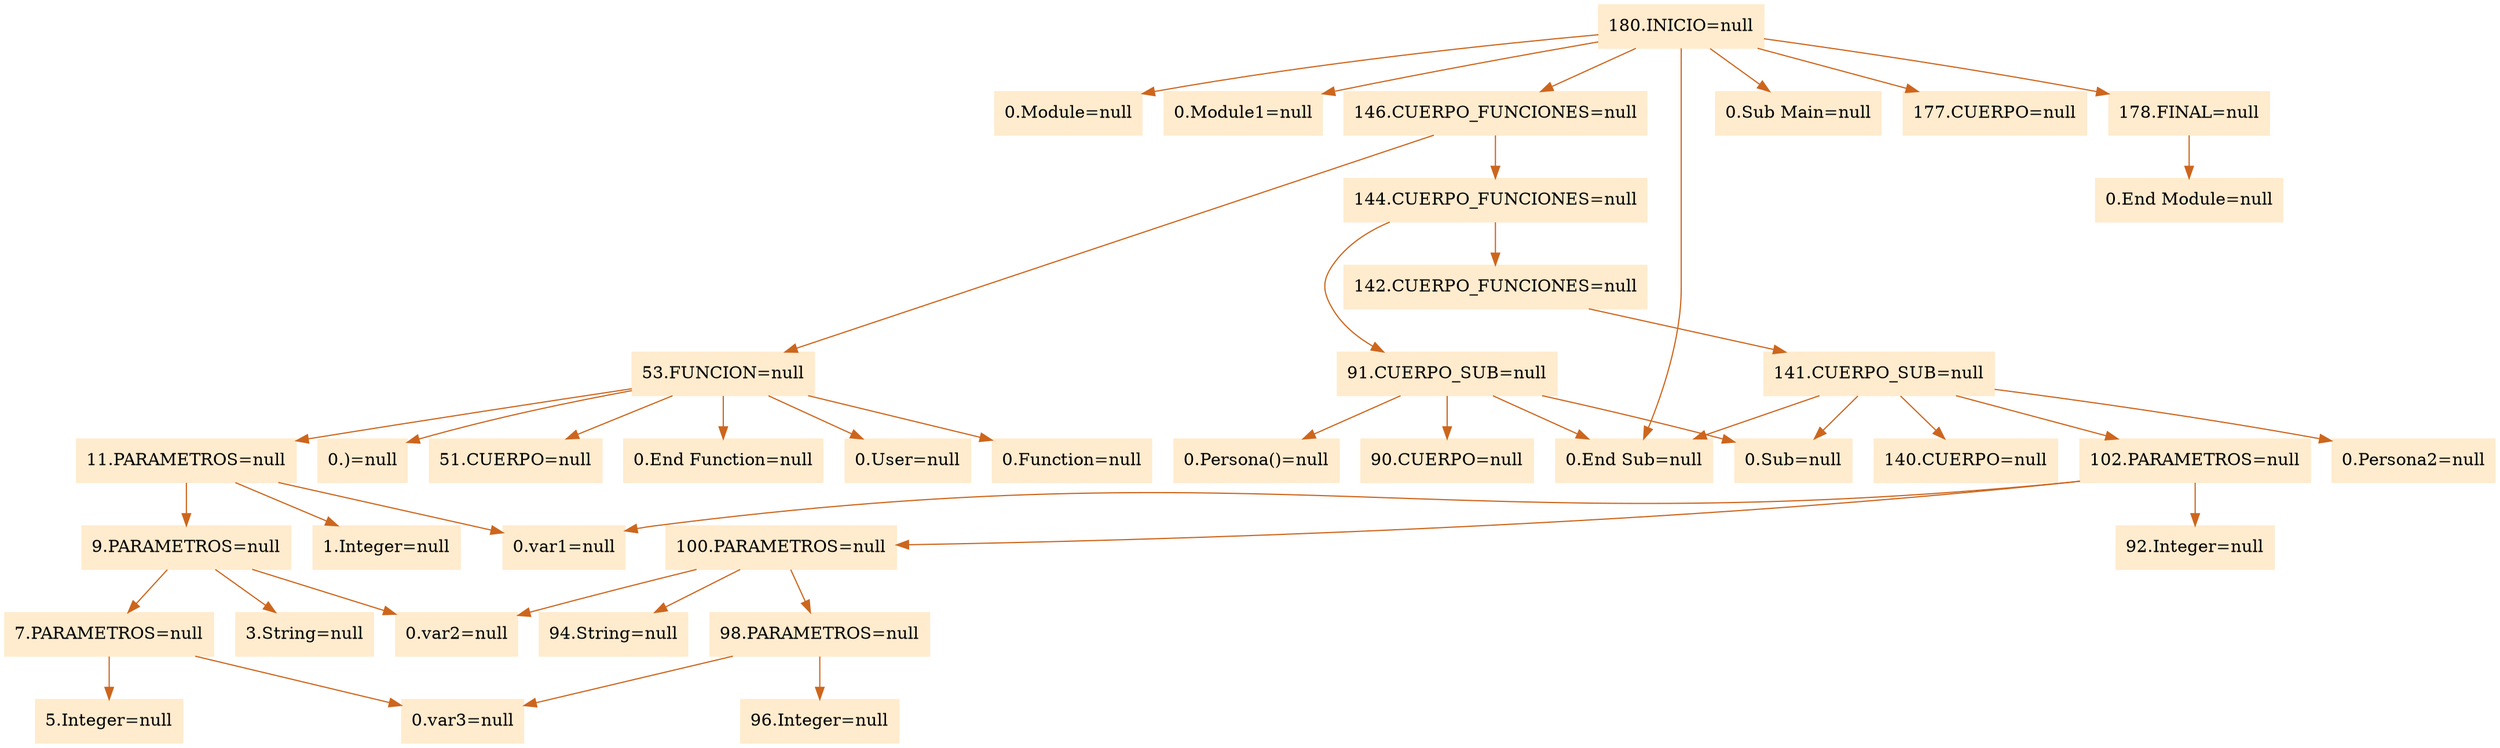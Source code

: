 digraph G {node[shape=box, style=filled, color=blanchedalmond]; edge[color=chocolate3];rankdir=UD 

"180.INICIO=null"->"0.Module=null"
"180.INICIO=null"->"0.Module1=null"
"180.INICIO=null"->"146.CUERPO_FUNCIONES=null"
"146.CUERPO_FUNCIONES=null"->"53.FUNCION=null"
"53.FUNCION=null"->"0.Function=null"
"53.FUNCION=null"->"0.User=null"
"53.FUNCION=null"->"11.PARAMETROS=null"
"11.PARAMETROS=null"->"0.var1=null"
"11.PARAMETROS=null"->"1.Integer=null"
"11.PARAMETROS=null"->"9.PARAMETROS=null"
"9.PARAMETROS=null"->"0.var2=null"
"9.PARAMETROS=null"->"3.String=null"
"9.PARAMETROS=null"->"7.PARAMETROS=null"
"7.PARAMETROS=null"->"0.var3=null"
"7.PARAMETROS=null"->"5.Integer=null"
"53.FUNCION=null"->"0.)=null"
"53.FUNCION=null"->"51.CUERPO=null"
"53.FUNCION=null"->"0.End Function=null"
"146.CUERPO_FUNCIONES=null"->"144.CUERPO_FUNCIONES=null"
"144.CUERPO_FUNCIONES=null"->"91.CUERPO_SUB=null"
"91.CUERPO_SUB=null"->"0.Sub=null"
"91.CUERPO_SUB=null"->"0.Persona()=null"
"91.CUERPO_SUB=null"->"90.CUERPO=null"
"91.CUERPO_SUB=null"->"0.End Sub=null"
"144.CUERPO_FUNCIONES=null"->"142.CUERPO_FUNCIONES=null"
"142.CUERPO_FUNCIONES=null"->"141.CUERPO_SUB=null"
"141.CUERPO_SUB=null"->"0.Sub=null"
"141.CUERPO_SUB=null"->"0.Persona2=null"
"141.CUERPO_SUB=null"->"102.PARAMETROS=null"
"102.PARAMETROS=null"->"0.var1=null"
"102.PARAMETROS=null"->"92.Integer=null"
"102.PARAMETROS=null"->"100.PARAMETROS=null"
"100.PARAMETROS=null"->"0.var2=null"
"100.PARAMETROS=null"->"94.String=null"
"100.PARAMETROS=null"->"98.PARAMETROS=null"
"98.PARAMETROS=null"->"0.var3=null"
"98.PARAMETROS=null"->"96.Integer=null"
"141.CUERPO_SUB=null"->"140.CUERPO=null"
"141.CUERPO_SUB=null"->"0.End Sub=null"
"180.INICIO=null"->"0.Sub Main=null"
"180.INICIO=null"->"177.CUERPO=null"
"180.INICIO=null"->"0.End Sub=null"
"180.INICIO=null"->"178.FINAL=null"
"178.FINAL=null"->"0.End Module=null"


}
